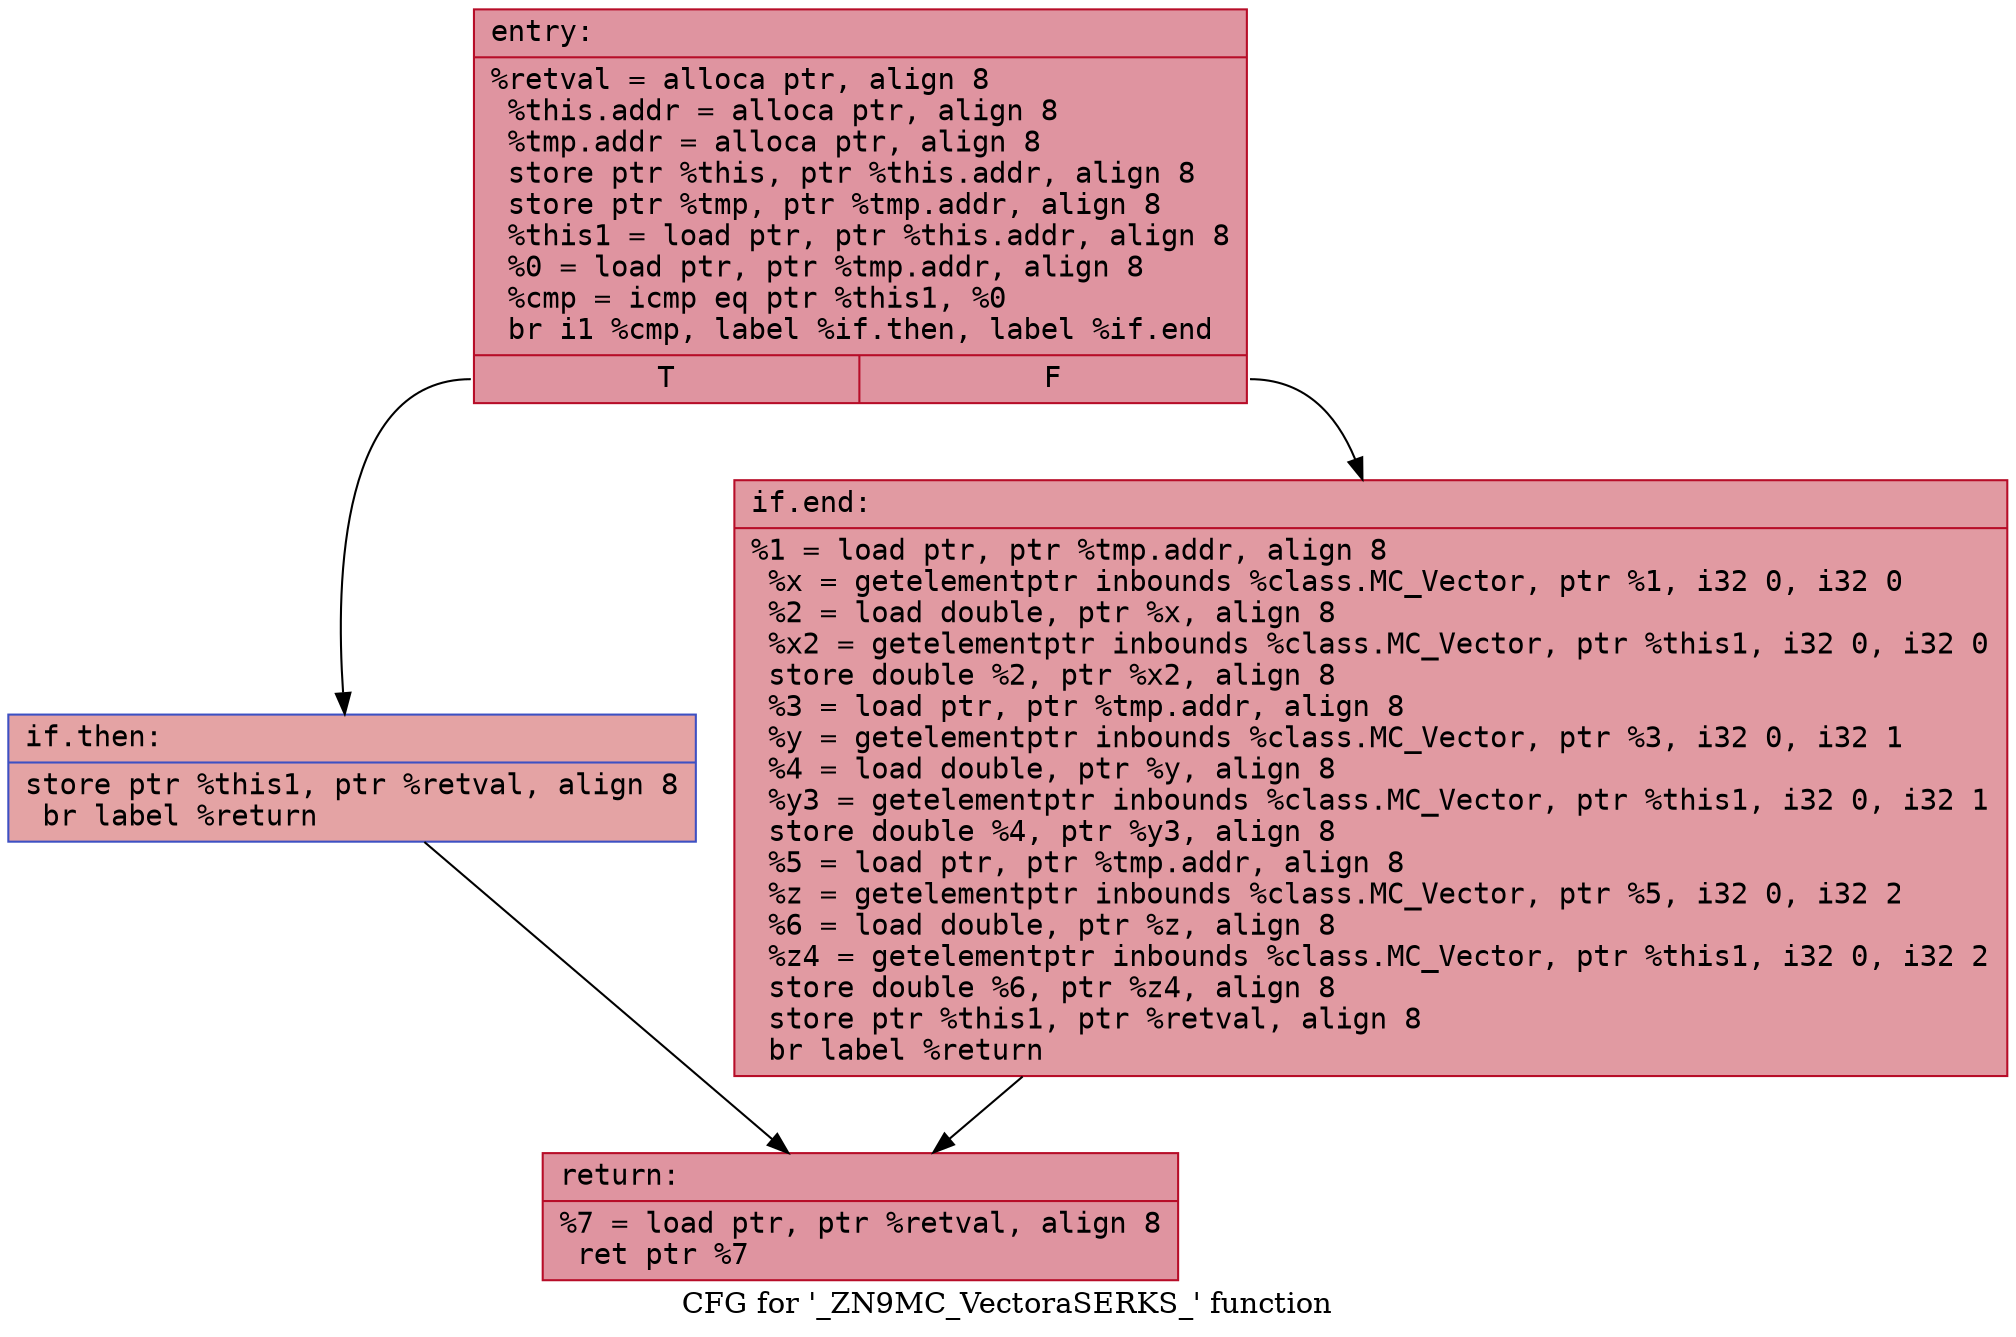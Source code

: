 digraph "CFG for '_ZN9MC_VectoraSERKS_' function" {
	label="CFG for '_ZN9MC_VectoraSERKS_' function";

	Node0x5650e4387270 [shape=record,color="#b70d28ff", style=filled, fillcolor="#b70d2870" fontname="Courier",label="{entry:\l|  %retval = alloca ptr, align 8\l  %this.addr = alloca ptr, align 8\l  %tmp.addr = alloca ptr, align 8\l  store ptr %this, ptr %this.addr, align 8\l  store ptr %tmp, ptr %tmp.addr, align 8\l  %this1 = load ptr, ptr %this.addr, align 8\l  %0 = load ptr, ptr %tmp.addr, align 8\l  %cmp = icmp eq ptr %this1, %0\l  br i1 %cmp, label %if.then, label %if.end\l|{<s0>T|<s1>F}}"];
	Node0x5650e4387270:s0 -> Node0x5650e4387700[tooltip="entry -> if.then\nProbability 37.50%" ];
	Node0x5650e4387270:s1 -> Node0x5650e4387770[tooltip="entry -> if.end\nProbability 62.50%" ];
	Node0x5650e4387700 [shape=record,color="#3d50c3ff", style=filled, fillcolor="#c32e3170" fontname="Courier",label="{if.then:\l|  store ptr %this1, ptr %retval, align 8\l  br label %return\l}"];
	Node0x5650e4387700 -> Node0x5650e4387930[tooltip="if.then -> return\nProbability 100.00%" ];
	Node0x5650e4387770 [shape=record,color="#b70d28ff", style=filled, fillcolor="#bb1b2c70" fontname="Courier",label="{if.end:\l|  %1 = load ptr, ptr %tmp.addr, align 8\l  %x = getelementptr inbounds %class.MC_Vector, ptr %1, i32 0, i32 0\l  %2 = load double, ptr %x, align 8\l  %x2 = getelementptr inbounds %class.MC_Vector, ptr %this1, i32 0, i32 0\l  store double %2, ptr %x2, align 8\l  %3 = load ptr, ptr %tmp.addr, align 8\l  %y = getelementptr inbounds %class.MC_Vector, ptr %3, i32 0, i32 1\l  %4 = load double, ptr %y, align 8\l  %y3 = getelementptr inbounds %class.MC_Vector, ptr %this1, i32 0, i32 1\l  store double %4, ptr %y3, align 8\l  %5 = load ptr, ptr %tmp.addr, align 8\l  %z = getelementptr inbounds %class.MC_Vector, ptr %5, i32 0, i32 2\l  %6 = load double, ptr %z, align 8\l  %z4 = getelementptr inbounds %class.MC_Vector, ptr %this1, i32 0, i32 2\l  store double %6, ptr %z4, align 8\l  store ptr %this1, ptr %retval, align 8\l  br label %return\l}"];
	Node0x5650e4387770 -> Node0x5650e4387930[tooltip="if.end -> return\nProbability 100.00%" ];
	Node0x5650e4387930 [shape=record,color="#b70d28ff", style=filled, fillcolor="#b70d2870" fontname="Courier",label="{return:\l|  %7 = load ptr, ptr %retval, align 8\l  ret ptr %7\l}"];
}

